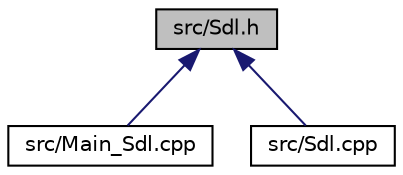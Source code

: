 digraph "src/Sdl.h"
{
 // LATEX_PDF_SIZE
  edge [fontname="Helvetica",fontsize="10",labelfontname="Helvetica",labelfontsize="10"];
  node [fontname="Helvetica",fontsize="10",shape=record];
  Node1 [label="src/Sdl.h",height=0.2,width=0.4,color="black", fillcolor="grey75", style="filled", fontcolor="black",tooltip="Ce fichier contient l'entête de la classe Jeu."];
  Node1 -> Node2 [dir="back",color="midnightblue",fontsize="10",style="solid",fontname="Helvetica"];
  Node2 [label="src/Main_Sdl.cpp",height=0.2,width=0.4,color="black", fillcolor="white", style="filled",URL="$Main__Sdl_8cpp.html",tooltip=" "];
  Node1 -> Node3 [dir="back",color="midnightblue",fontsize="10",style="solid",fontname="Helvetica"];
  Node3 [label="src/Sdl.cpp",height=0.2,width=0.4,color="black", fillcolor="white", style="filled",URL="$Sdl_8cpp.html",tooltip=" "];
}
